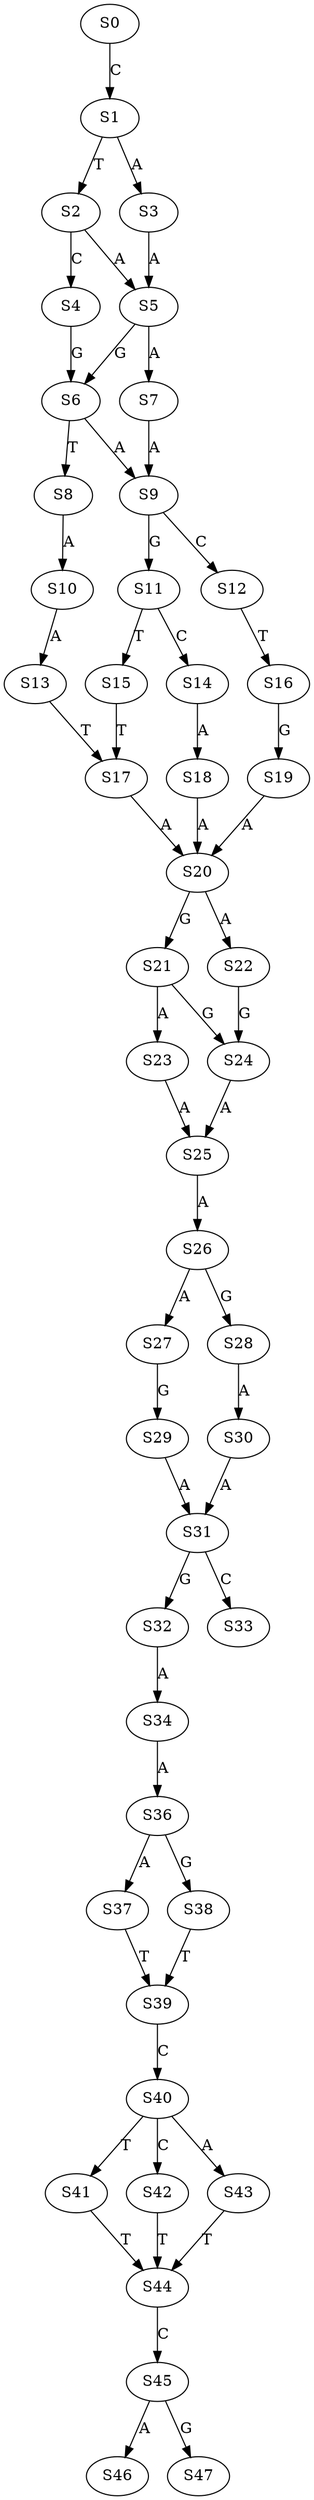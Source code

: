 strict digraph  {
	S0 -> S1 [ label = C ];
	S1 -> S2 [ label = T ];
	S1 -> S3 [ label = A ];
	S2 -> S4 [ label = C ];
	S2 -> S5 [ label = A ];
	S3 -> S5 [ label = A ];
	S4 -> S6 [ label = G ];
	S5 -> S6 [ label = G ];
	S5 -> S7 [ label = A ];
	S6 -> S8 [ label = T ];
	S6 -> S9 [ label = A ];
	S7 -> S9 [ label = A ];
	S8 -> S10 [ label = A ];
	S9 -> S11 [ label = G ];
	S9 -> S12 [ label = C ];
	S10 -> S13 [ label = A ];
	S11 -> S14 [ label = C ];
	S11 -> S15 [ label = T ];
	S12 -> S16 [ label = T ];
	S13 -> S17 [ label = T ];
	S14 -> S18 [ label = A ];
	S15 -> S17 [ label = T ];
	S16 -> S19 [ label = G ];
	S17 -> S20 [ label = A ];
	S18 -> S20 [ label = A ];
	S19 -> S20 [ label = A ];
	S20 -> S21 [ label = G ];
	S20 -> S22 [ label = A ];
	S21 -> S23 [ label = A ];
	S21 -> S24 [ label = G ];
	S22 -> S24 [ label = G ];
	S23 -> S25 [ label = A ];
	S24 -> S25 [ label = A ];
	S25 -> S26 [ label = A ];
	S26 -> S27 [ label = A ];
	S26 -> S28 [ label = G ];
	S27 -> S29 [ label = G ];
	S28 -> S30 [ label = A ];
	S29 -> S31 [ label = A ];
	S30 -> S31 [ label = A ];
	S31 -> S32 [ label = G ];
	S31 -> S33 [ label = C ];
	S32 -> S34 [ label = A ];
	S34 -> S36 [ label = A ];
	S36 -> S37 [ label = A ];
	S36 -> S38 [ label = G ];
	S37 -> S39 [ label = T ];
	S38 -> S39 [ label = T ];
	S39 -> S40 [ label = C ];
	S40 -> S41 [ label = T ];
	S40 -> S42 [ label = C ];
	S40 -> S43 [ label = A ];
	S41 -> S44 [ label = T ];
	S42 -> S44 [ label = T ];
	S43 -> S44 [ label = T ];
	S44 -> S45 [ label = C ];
	S45 -> S46 [ label = A ];
	S45 -> S47 [ label = G ];
}
